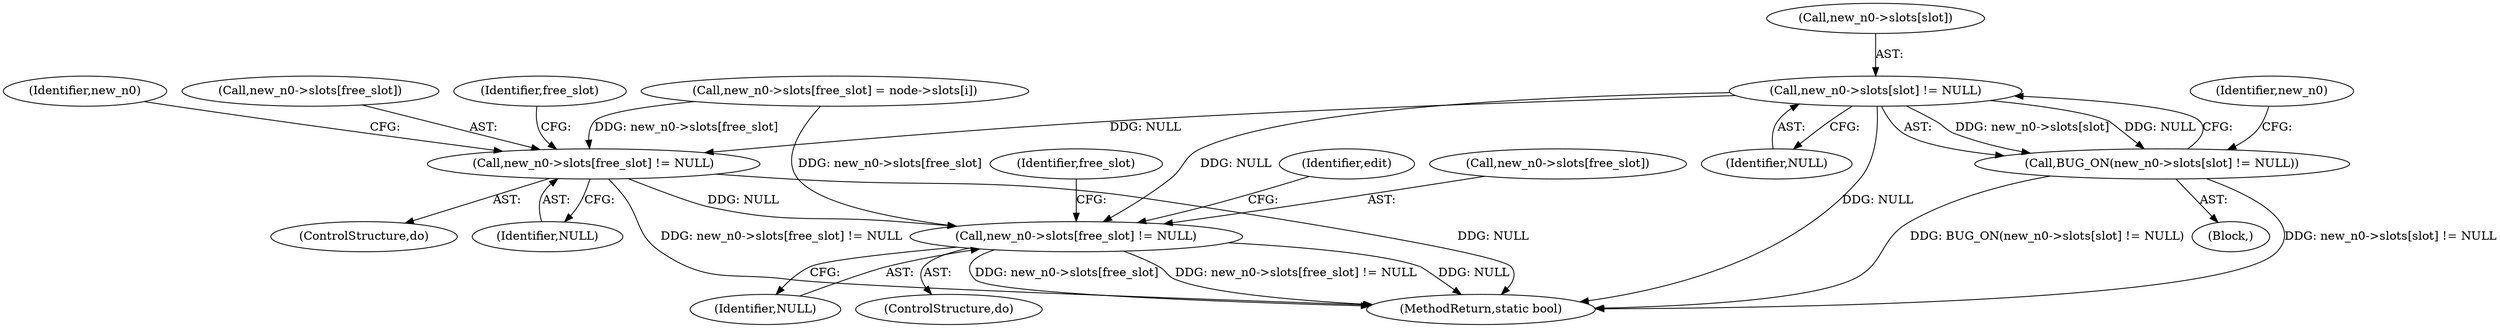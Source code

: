 digraph "0_linux_8d4a2ec1e0b41b0cf9a0c5cd4511da7f8e4f3de2@array" {
"1000569" [label="(Call,new_n0->slots[slot] != NULL)"];
"1000568" [label="(Call,BUG_ON(new_n0->slots[slot] != NULL))"];
"1000640" [label="(Call,new_n0->slots[free_slot] != NULL)"];
"1000675" [label="(Call,new_n0->slots[free_slot] != NULL)"];
"1000122" [label="(Block,)"];
"1000568" [label="(Call,BUG_ON(new_n0->slots[slot] != NULL))"];
"1000676" [label="(Call,new_n0->slots[free_slot])"];
"1000579" [label="(Identifier,new_n0)"];
"1000647" [label="(Call,new_n0->slots[free_slot] = node->slots[i])"];
"1000674" [label="(Identifier,free_slot)"];
"1000681" [label="(Identifier,NULL)"];
"1000675" [label="(Call,new_n0->slots[free_slot] != NULL)"];
"1000569" [label="(Call,new_n0->slots[slot] != NULL)"];
"1001248" [label="(MethodReturn,static bool)"];
"1000636" [label="(ControlStructure,do)"];
"1000650" [label="(Identifier,new_n0)"];
"1000646" [label="(Identifier,NULL)"];
"1000684" [label="(Identifier,edit)"];
"1000570" [label="(Call,new_n0->slots[slot])"];
"1000575" [label="(Identifier,NULL)"];
"1000640" [label="(Call,new_n0->slots[free_slot] != NULL)"];
"1000641" [label="(Call,new_n0->slots[free_slot])"];
"1000639" [label="(Identifier,free_slot)"];
"1000671" [label="(ControlStructure,do)"];
"1000569" -> "1000568"  [label="AST: "];
"1000569" -> "1000575"  [label="CFG: "];
"1000570" -> "1000569"  [label="AST: "];
"1000575" -> "1000569"  [label="AST: "];
"1000568" -> "1000569"  [label="CFG: "];
"1000569" -> "1001248"  [label="DDG: NULL"];
"1000569" -> "1000568"  [label="DDG: new_n0->slots[slot]"];
"1000569" -> "1000568"  [label="DDG: NULL"];
"1000569" -> "1000640"  [label="DDG: NULL"];
"1000569" -> "1000675"  [label="DDG: NULL"];
"1000568" -> "1000122"  [label="AST: "];
"1000579" -> "1000568"  [label="CFG: "];
"1000568" -> "1001248"  [label="DDG: BUG_ON(new_n0->slots[slot] != NULL)"];
"1000568" -> "1001248"  [label="DDG: new_n0->slots[slot] != NULL"];
"1000640" -> "1000636"  [label="AST: "];
"1000640" -> "1000646"  [label="CFG: "];
"1000641" -> "1000640"  [label="AST: "];
"1000646" -> "1000640"  [label="AST: "];
"1000639" -> "1000640"  [label="CFG: "];
"1000650" -> "1000640"  [label="CFG: "];
"1000640" -> "1001248"  [label="DDG: NULL"];
"1000640" -> "1001248"  [label="DDG: new_n0->slots[free_slot] != NULL"];
"1000647" -> "1000640"  [label="DDG: new_n0->slots[free_slot]"];
"1000640" -> "1000675"  [label="DDG: NULL"];
"1000675" -> "1000671"  [label="AST: "];
"1000675" -> "1000681"  [label="CFG: "];
"1000676" -> "1000675"  [label="AST: "];
"1000681" -> "1000675"  [label="AST: "];
"1000674" -> "1000675"  [label="CFG: "];
"1000684" -> "1000675"  [label="CFG: "];
"1000675" -> "1001248"  [label="DDG: NULL"];
"1000675" -> "1001248"  [label="DDG: new_n0->slots[free_slot]"];
"1000675" -> "1001248"  [label="DDG: new_n0->slots[free_slot] != NULL"];
"1000647" -> "1000675"  [label="DDG: new_n0->slots[free_slot]"];
}
